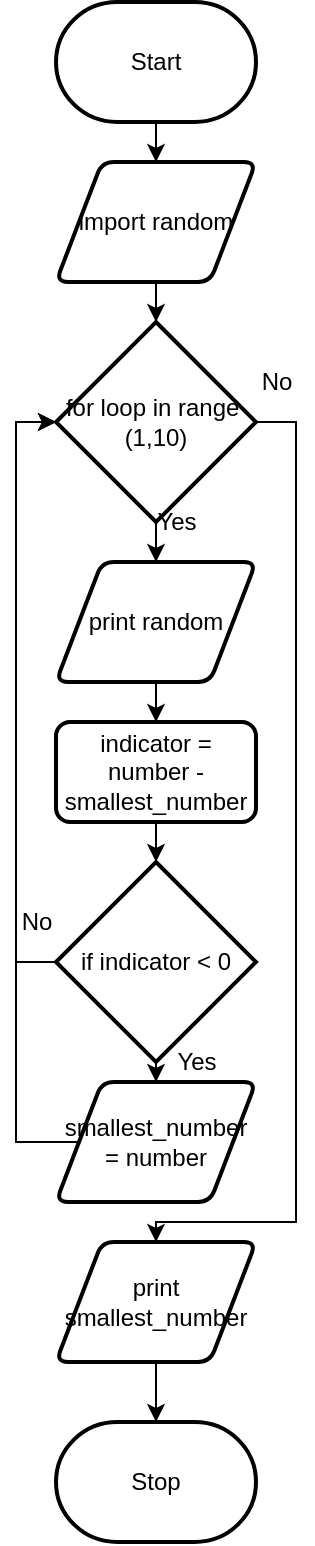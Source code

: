 <mxfile version="14.8.0" type="github"><diagram id="SLma4L032lh029aBpdTh" name="Page-1"><mxGraphModel dx="852" dy="514" grid="1" gridSize="10" guides="1" tooltips="1" connect="1" arrows="1" fold="1" page="1" pageScale="1" pageWidth="850" pageHeight="1100" math="0" shadow="0"><root><mxCell id="0"/><mxCell id="1" parent="0"/><mxCell id="VGdxrQE_IydKaYWx6IXs-9" style="edgeStyle=orthogonalEdgeStyle;rounded=0;orthogonalLoop=1;jettySize=auto;html=1;exitX=0.5;exitY=1;exitDx=0;exitDy=0;exitPerimeter=0;entryX=0.5;entryY=0;entryDx=0;entryDy=0;" parent="1" source="VGdxrQE_IydKaYWx6IXs-1" target="VGdxrQE_IydKaYWx6IXs-2" edge="1"><mxGeometry relative="1" as="geometry"/></mxCell><mxCell id="VGdxrQE_IydKaYWx6IXs-1" value="Start" style="strokeWidth=2;html=1;shape=mxgraph.flowchart.terminator;whiteSpace=wrap;" parent="1" vertex="1"><mxGeometry x="370" y="240" width="100" height="60" as="geometry"/></mxCell><mxCell id="VGdxrQE_IydKaYWx6IXs-11" style="edgeStyle=orthogonalEdgeStyle;rounded=0;orthogonalLoop=1;jettySize=auto;html=1;exitX=0.5;exitY=1;exitDx=0;exitDy=0;entryX=0.5;entryY=0;entryDx=0;entryDy=0;entryPerimeter=0;" parent="1" source="VGdxrQE_IydKaYWx6IXs-2" target="VGdxrQE_IydKaYWx6IXs-3" edge="1"><mxGeometry relative="1" as="geometry"/></mxCell><mxCell id="VGdxrQE_IydKaYWx6IXs-2" value="import random" style="shape=parallelogram;html=1;strokeWidth=2;perimeter=parallelogramPerimeter;whiteSpace=wrap;rounded=1;arcSize=12;size=0.23;" parent="1" vertex="1"><mxGeometry x="370" y="320" width="100" height="60" as="geometry"/></mxCell><mxCell id="VGdxrQE_IydKaYWx6IXs-12" style="edgeStyle=orthogonalEdgeStyle;rounded=0;orthogonalLoop=1;jettySize=auto;html=1;exitX=0.5;exitY=1;exitDx=0;exitDy=0;exitPerimeter=0;entryX=0.5;entryY=0;entryDx=0;entryDy=0;" parent="1" source="VGdxrQE_IydKaYWx6IXs-3" target="VGdxrQE_IydKaYWx6IXs-4" edge="1"><mxGeometry relative="1" as="geometry"/></mxCell><mxCell id="VGdxrQE_IydKaYWx6IXs-28" style="edgeStyle=orthogonalEdgeStyle;rounded=0;orthogonalLoop=1;jettySize=auto;html=1;exitX=1;exitY=0.5;exitDx=0;exitDy=0;exitPerimeter=0;entryX=0.5;entryY=0;entryDx=0;entryDy=0;" parent="1" source="VGdxrQE_IydKaYWx6IXs-3" target="VGdxrQE_IydKaYWx6IXs-7" edge="1"><mxGeometry relative="1" as="geometry"><Array as="points"><mxPoint x="490" y="450"/><mxPoint x="490" y="850"/><mxPoint x="420" y="850"/></Array></mxGeometry></mxCell><mxCell id="VGdxrQE_IydKaYWx6IXs-3" value="for loop in range&amp;nbsp;&lt;br&gt;(1,10)" style="strokeWidth=2;html=1;shape=mxgraph.flowchart.decision;whiteSpace=wrap;" parent="1" vertex="1"><mxGeometry x="370" y="400" width="100" height="100" as="geometry"/></mxCell><mxCell id="VGdxrQE_IydKaYWx6IXs-13" style="edgeStyle=orthogonalEdgeStyle;rounded=0;orthogonalLoop=1;jettySize=auto;html=1;exitX=0.5;exitY=1;exitDx=0;exitDy=0;entryX=0.5;entryY=0;entryDx=0;entryDy=0;" parent="1" source="VGdxrQE_IydKaYWx6IXs-4" target="VGdxrQE_IydKaYWx6IXs-5" edge="1"><mxGeometry relative="1" as="geometry"/></mxCell><mxCell id="VGdxrQE_IydKaYWx6IXs-4" value="print random" style="shape=parallelogram;html=1;strokeWidth=2;perimeter=parallelogramPerimeter;whiteSpace=wrap;rounded=1;arcSize=12;size=0.23;" parent="1" vertex="1"><mxGeometry x="370" y="520" width="100" height="60" as="geometry"/></mxCell><mxCell id="VGdxrQE_IydKaYWx6IXs-18" style="edgeStyle=orthogonalEdgeStyle;rounded=0;orthogonalLoop=1;jettySize=auto;html=1;exitX=0.5;exitY=1;exitDx=0;exitDy=0;entryX=0.5;entryY=0;entryDx=0;entryDy=0;entryPerimeter=0;" parent="1" source="VGdxrQE_IydKaYWx6IXs-5" target="VGdxrQE_IydKaYWx6IXs-6" edge="1"><mxGeometry relative="1" as="geometry"/></mxCell><mxCell id="VGdxrQE_IydKaYWx6IXs-5" value="indicator = number - smallest_number" style="rounded=1;whiteSpace=wrap;html=1;absoluteArcSize=1;arcSize=14;strokeWidth=2;" parent="1" vertex="1"><mxGeometry x="370" y="600" width="100" height="50" as="geometry"/></mxCell><mxCell id="VGdxrQE_IydKaYWx6IXs-22" style="edgeStyle=orthogonalEdgeStyle;rounded=0;orthogonalLoop=1;jettySize=auto;html=1;exitX=0.5;exitY=1;exitDx=0;exitDy=0;exitPerimeter=0;entryX=0.5;entryY=0;entryDx=0;entryDy=0;" parent="1" source="VGdxrQE_IydKaYWx6IXs-6" target="VGdxrQE_IydKaYWx6IXs-21" edge="1"><mxGeometry relative="1" as="geometry"/></mxCell><mxCell id="VGdxrQE_IydKaYWx6IXs-24" style="edgeStyle=orthogonalEdgeStyle;rounded=0;orthogonalLoop=1;jettySize=auto;html=1;exitX=0;exitY=0.5;exitDx=0;exitDy=0;exitPerimeter=0;entryX=0;entryY=0.5;entryDx=0;entryDy=0;entryPerimeter=0;" parent="1" source="VGdxrQE_IydKaYWx6IXs-6" target="VGdxrQE_IydKaYWx6IXs-3" edge="1"><mxGeometry relative="1" as="geometry"/></mxCell><mxCell id="VGdxrQE_IydKaYWx6IXs-6" value="if indicator &amp;lt; 0" style="strokeWidth=2;html=1;shape=mxgraph.flowchart.decision;whiteSpace=wrap;" parent="1" vertex="1"><mxGeometry x="370" y="670" width="100" height="100" as="geometry"/></mxCell><mxCell id="VGdxrQE_IydKaYWx6IXs-33" style="edgeStyle=orthogonalEdgeStyle;rounded=0;orthogonalLoop=1;jettySize=auto;html=1;exitX=0.5;exitY=1;exitDx=0;exitDy=0;entryX=0.5;entryY=0;entryDx=0;entryDy=0;entryPerimeter=0;" parent="1" source="VGdxrQE_IydKaYWx6IXs-7" target="VGdxrQE_IydKaYWx6IXs-8" edge="1"><mxGeometry relative="1" as="geometry"/></mxCell><mxCell id="VGdxrQE_IydKaYWx6IXs-7" value="print &lt;br&gt;smallest_number" style="shape=parallelogram;html=1;strokeWidth=2;perimeter=parallelogramPerimeter;whiteSpace=wrap;rounded=1;arcSize=12;size=0.23;" parent="1" vertex="1"><mxGeometry x="370" y="860" width="100" height="60" as="geometry"/></mxCell><mxCell id="VGdxrQE_IydKaYWx6IXs-8" value="Stop" style="strokeWidth=2;html=1;shape=mxgraph.flowchart.terminator;whiteSpace=wrap;" parent="1" vertex="1"><mxGeometry x="370" y="950" width="100" height="60" as="geometry"/></mxCell><mxCell id="VGdxrQE_IydKaYWx6IXs-26" style="edgeStyle=orthogonalEdgeStyle;rounded=0;orthogonalLoop=1;jettySize=auto;html=1;exitX=0;exitY=0.5;exitDx=0;exitDy=0;entryX=0;entryY=0.5;entryDx=0;entryDy=0;entryPerimeter=0;" parent="1" source="VGdxrQE_IydKaYWx6IXs-21" target="VGdxrQE_IydKaYWx6IXs-3" edge="1"><mxGeometry relative="1" as="geometry"><Array as="points"><mxPoint x="350" y="810"/><mxPoint x="350" y="450"/></Array></mxGeometry></mxCell><mxCell id="VGdxrQE_IydKaYWx6IXs-21" value="smallest_number&lt;br&gt;= number" style="shape=parallelogram;html=1;strokeWidth=2;perimeter=parallelogramPerimeter;whiteSpace=wrap;rounded=1;arcSize=12;size=0.23;" parent="1" vertex="1"><mxGeometry x="370" y="780" width="100" height="60" as="geometry"/></mxCell><mxCell id="VGdxrQE_IydKaYWx6IXs-29" value="Yes" style="text;html=1;align=center;verticalAlign=middle;resizable=0;points=[];autosize=1;strokeColor=none;" parent="1" vertex="1"><mxGeometry x="420" y="760" width="40" height="20" as="geometry"/></mxCell><mxCell id="VGdxrQE_IydKaYWx6IXs-30" value="No" style="text;html=1;align=center;verticalAlign=middle;resizable=0;points=[];autosize=1;strokeColor=none;" parent="1" vertex="1"><mxGeometry x="345" y="690" width="30" height="20" as="geometry"/></mxCell><mxCell id="VGdxrQE_IydKaYWx6IXs-31" value="No" style="text;html=1;align=center;verticalAlign=middle;resizable=0;points=[];autosize=1;strokeColor=none;" parent="1" vertex="1"><mxGeometry x="465" y="420" width="30" height="20" as="geometry"/></mxCell><mxCell id="VGdxrQE_IydKaYWx6IXs-32" value="Yes" style="text;html=1;align=center;verticalAlign=middle;resizable=0;points=[];autosize=1;strokeColor=none;" parent="1" vertex="1"><mxGeometry x="410" y="490" width="40" height="20" as="geometry"/></mxCell></root></mxGraphModel></diagram></mxfile>